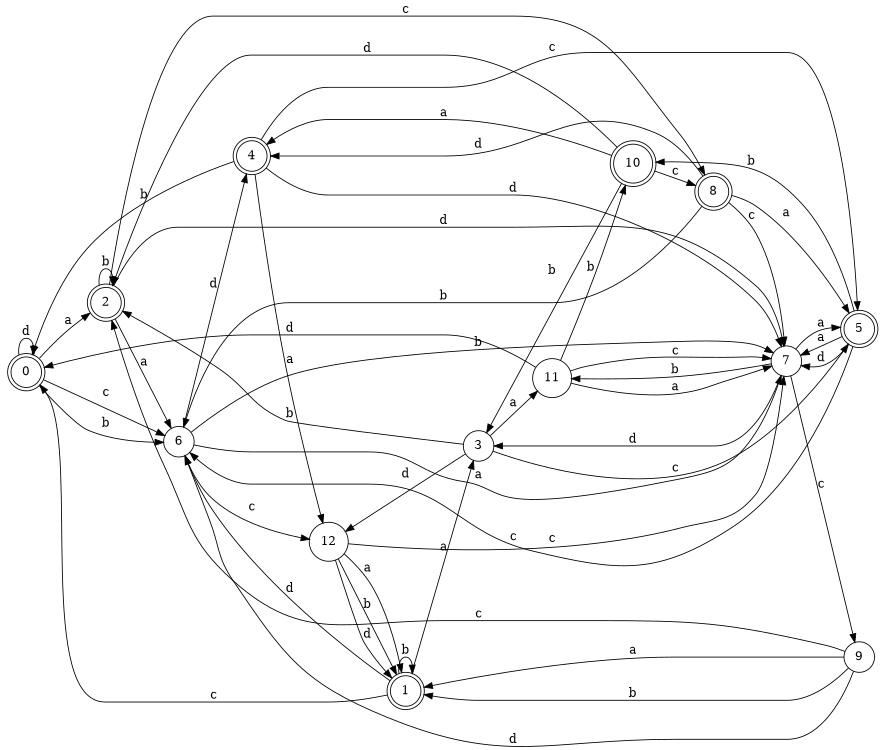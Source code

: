 digraph n11_1 {
__start0 [label="" shape="none"];

rankdir=LR;
size="8,5";

s0 [style="rounded,filled", color="black", fillcolor="white" shape="doublecircle", label="0"];
s1 [style="rounded,filled", color="black", fillcolor="white" shape="doublecircle", label="1"];
s2 [style="rounded,filled", color="black", fillcolor="white" shape="doublecircle", label="2"];
s3 [style="filled", color="black", fillcolor="white" shape="circle", label="3"];
s4 [style="rounded,filled", color="black", fillcolor="white" shape="doublecircle", label="4"];
s5 [style="rounded,filled", color="black", fillcolor="white" shape="doublecircle", label="5"];
s6 [style="filled", color="black", fillcolor="white" shape="circle", label="6"];
s7 [style="filled", color="black", fillcolor="white" shape="circle", label="7"];
s8 [style="rounded,filled", color="black", fillcolor="white" shape="doublecircle", label="8"];
s9 [style="filled", color="black", fillcolor="white" shape="circle", label="9"];
s10 [style="rounded,filled", color="black", fillcolor="white" shape="doublecircle", label="10"];
s11 [style="filled", color="black", fillcolor="white" shape="circle", label="11"];
s12 [style="filled", color="black", fillcolor="white" shape="circle", label="12"];
s0 -> s2 [label="a"];
s0 -> s6 [label="b"];
s0 -> s6 [label="c"];
s0 -> s0 [label="d"];
s1 -> s3 [label="a"];
s1 -> s1 [label="b"];
s1 -> s0 [label="c"];
s1 -> s6 [label="d"];
s2 -> s6 [label="a"];
s2 -> s2 [label="b"];
s2 -> s8 [label="c"];
s2 -> s7 [label="d"];
s3 -> s11 [label="a"];
s3 -> s2 [label="b"];
s3 -> s5 [label="c"];
s3 -> s12 [label="d"];
s4 -> s12 [label="a"];
s4 -> s0 [label="b"];
s4 -> s5 [label="c"];
s4 -> s7 [label="d"];
s5 -> s7 [label="a"];
s5 -> s10 [label="b"];
s5 -> s6 [label="c"];
s5 -> s7 [label="d"];
s6 -> s7 [label="a"];
s6 -> s7 [label="b"];
s6 -> s12 [label="c"];
s6 -> s4 [label="d"];
s7 -> s5 [label="a"];
s7 -> s11 [label="b"];
s7 -> s9 [label="c"];
s7 -> s3 [label="d"];
s8 -> s5 [label="a"];
s8 -> s6 [label="b"];
s8 -> s7 [label="c"];
s8 -> s4 [label="d"];
s9 -> s1 [label="a"];
s9 -> s1 [label="b"];
s9 -> s2 [label="c"];
s9 -> s6 [label="d"];
s10 -> s4 [label="a"];
s10 -> s3 [label="b"];
s10 -> s8 [label="c"];
s10 -> s2 [label="d"];
s11 -> s7 [label="a"];
s11 -> s10 [label="b"];
s11 -> s7 [label="c"];
s11 -> s0 [label="d"];
s12 -> s1 [label="a"];
s12 -> s1 [label="b"];
s12 -> s7 [label="c"];
s12 -> s1 [label="d"];

}